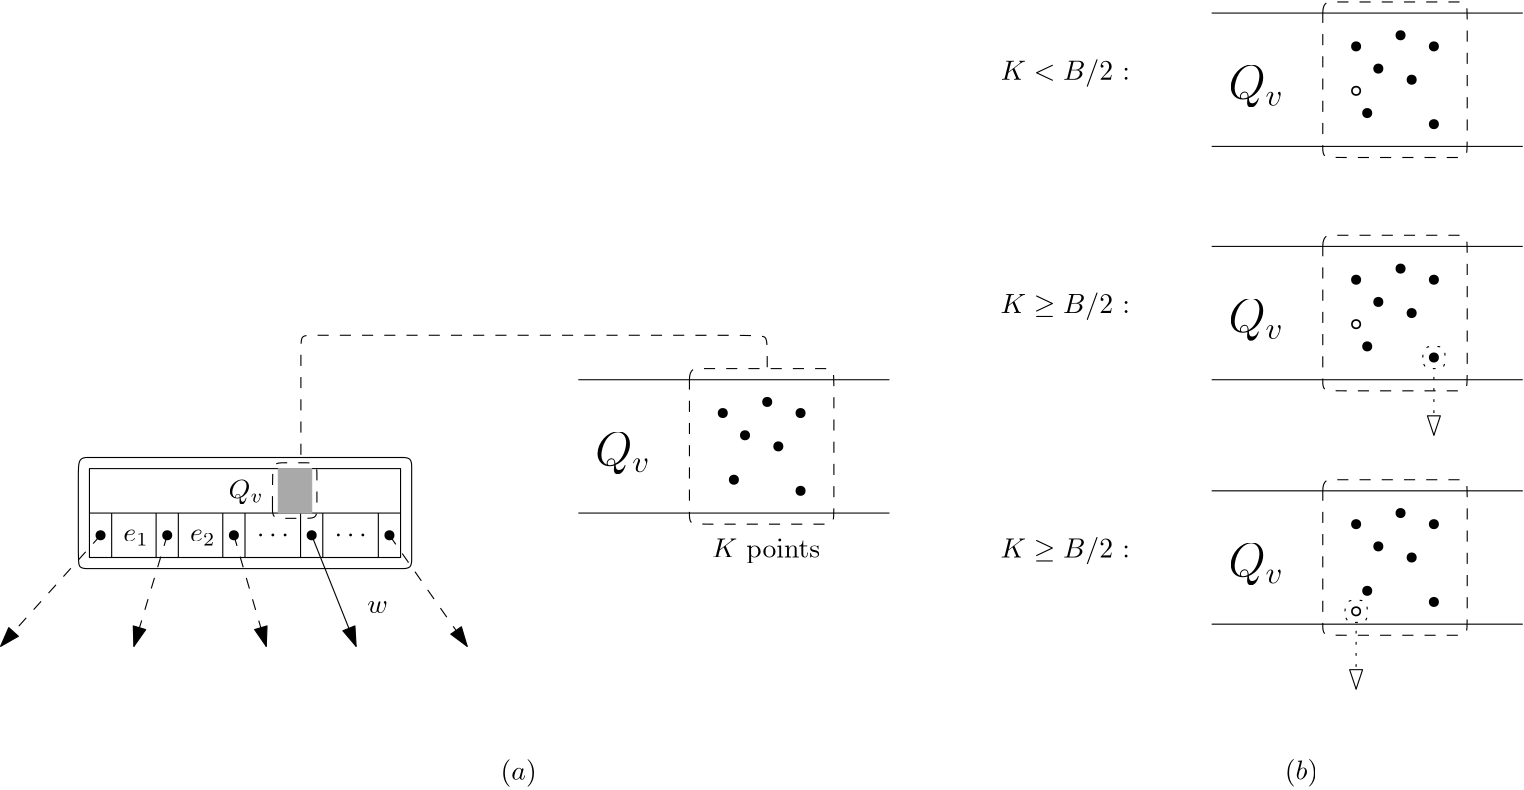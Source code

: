 <?xml version="1.0"?>
<!DOCTYPE ipe SYSTEM "ipe.dtd">
<ipe version="70107" creator="Ipe 7.2.2">
<info created="D:20160327185759" modified="D:20160531104949"/>
<ipestyle name="basic">
<symbol name="arrow/arc(spx)">
<path stroke="sym-stroke" fill="sym-stroke" pen="sym-pen">
0 0 m
-1 0.333 l
-1 -0.333 l
h
</path>
</symbol>
<symbol name="arrow/farc(spx)">
<path stroke="sym-stroke" fill="white" pen="sym-pen">
0 0 m
-1 0.333 l
-1 -0.333 l
h
</path>
</symbol>
<symbol name="mark/circle(sx)" transformations="translations">
<path fill="sym-stroke">
0.6 0 0 0.6 0 0 e
0.4 0 0 0.4 0 0 e
</path>
</symbol>
<symbol name="mark/disk(sx)" transformations="translations">
<path fill="sym-stroke">
0.6 0 0 0.6 0 0 e
</path>
</symbol>
<symbol name="mark/fdisk(sfx)" transformations="translations">
<group>
<path fill="sym-fill">
0.5 0 0 0.5 0 0 e
</path>
<path fill="sym-stroke" fillrule="eofill">
0.6 0 0 0.6 0 0 e
0.4 0 0 0.4 0 0 e
</path>
</group>
</symbol>
<symbol name="mark/box(sx)" transformations="translations">
<path fill="sym-stroke" fillrule="eofill">
-0.6 -0.6 m
0.6 -0.6 l
0.6 0.6 l
-0.6 0.6 l
h
-0.4 -0.4 m
0.4 -0.4 l
0.4 0.4 l
-0.4 0.4 l
h
</path>
</symbol>
<symbol name="mark/square(sx)" transformations="translations">
<path fill="sym-stroke">
-0.6 -0.6 m
0.6 -0.6 l
0.6 0.6 l
-0.6 0.6 l
h
</path>
</symbol>
<symbol name="mark/fsquare(sfx)" transformations="translations">
<group>
<path fill="sym-fill">
-0.5 -0.5 m
0.5 -0.5 l
0.5 0.5 l
-0.5 0.5 l
h
</path>
<path fill="sym-stroke" fillrule="eofill">
-0.6 -0.6 m
0.6 -0.6 l
0.6 0.6 l
-0.6 0.6 l
h
-0.4 -0.4 m
0.4 -0.4 l
0.4 0.4 l
-0.4 0.4 l
h
</path>
</group>
</symbol>
<symbol name="mark/cross(sx)" transformations="translations">
<group>
<path fill="sym-stroke">
-0.43 -0.57 m
0.57 0.43 l
0.43 0.57 l
-0.57 -0.43 l
h
</path>
<path fill="sym-stroke">
-0.43 0.57 m
0.57 -0.43 l
0.43 -0.57 l
-0.57 0.43 l
h
</path>
</group>
</symbol>
<symbol name="arrow/fnormal(spx)">
<path stroke="sym-stroke" fill="white" pen="sym-pen">
0 0 m
-1 0.333 l
-1 -0.333 l
h
</path>
</symbol>
<symbol name="arrow/pointed(spx)">
<path stroke="sym-stroke" fill="sym-stroke" pen="sym-pen">
0 0 m
-1 0.333 l
-0.8 0 l
-1 -0.333 l
h
</path>
</symbol>
<symbol name="arrow/fpointed(spx)">
<path stroke="sym-stroke" fill="white" pen="sym-pen">
0 0 m
-1 0.333 l
-0.8 0 l
-1 -0.333 l
h
</path>
</symbol>
<symbol name="arrow/linear(spx)">
<path stroke="sym-stroke" pen="sym-pen">
-1 0.333 m
0 0 l
-1 -0.333 l
</path>
</symbol>
<symbol name="arrow/fdouble(spx)">
<path stroke="sym-stroke" fill="white" pen="sym-pen">
0 0 m
-1 0.333 l
-1 -0.333 l
h
-1 0 m
-2 0.333 l
-2 -0.333 l
h
</path>
</symbol>
<symbol name="arrow/double(spx)">
<path stroke="sym-stroke" fill="sym-stroke" pen="sym-pen">
0 0 m
-1 0.333 l
-1 -0.333 l
h
-1 0 m
-2 0.333 l
-2 -0.333 l
h
</path>
</symbol>
<pen name="heavier" value="0.8"/>
<pen name="fat" value="1.2"/>
<pen name="ultrafat" value="2"/>
<symbolsize name="large" value="5"/>
<symbolsize name="small" value="2"/>
<symbolsize name="tiny" value="1.1"/>
<arrowsize name="large" value="10"/>
<arrowsize name="small" value="5"/>
<arrowsize name="tiny" value="3"/>
<color name="red" value="1 0 0"/>
<color name="green" value="0 1 0"/>
<color name="blue" value="0 0 1"/>
<color name="yellow" value="1 1 0"/>
<color name="orange" value="1 0.647 0"/>
<color name="gold" value="1 0.843 0"/>
<color name="purple" value="0.627 0.125 0.941"/>
<color name="gray" value="0.745"/>
<color name="brown" value="0.647 0.165 0.165"/>
<color name="navy" value="0 0 0.502"/>
<color name="pink" value="1 0.753 0.796"/>
<color name="seagreen" value="0.18 0.545 0.341"/>
<color name="turquoise" value="0.251 0.878 0.816"/>
<color name="violet" value="0.933 0.51 0.933"/>
<color name="darkblue" value="0 0 0.545"/>
<color name="darkcyan" value="0 0.545 0.545"/>
<color name="darkgray" value="0.663"/>
<color name="darkgreen" value="0 0.392 0"/>
<color name="darkmagenta" value="0.545 0 0.545"/>
<color name="darkorange" value="1 0.549 0"/>
<color name="darkred" value="0.545 0 0"/>
<color name="lightblue" value="0.678 0.847 0.902"/>
<color name="lightcyan" value="0.878 1 1"/>
<color name="lightgray" value="0.827"/>
<color name="lightgreen" value="0.565 0.933 0.565"/>
<color name="lightyellow" value="1 1 0.878"/>
<dashstyle name="dashed" value="[4] 0"/>
<dashstyle name="dotted" value="[1 3] 0"/>
<dashstyle name="dash dotted" value="[4 2 1 2] 0"/>
<dashstyle name="dash dot dotted" value="[4 2 1 2 1 2] 0"/>
<textsize name="large" value="\large"/>
<textsize name="Large" value="\Large"/>
<textsize name="LARGE" value="\LARGE"/>
<textsize name="huge" value="\huge"/>
<textsize name="Huge" value="\Huge"/>
<textsize name="small" value="\small"/>
<textsize name="footnote" value="\footnotesize"/>
<textsize name="tiny" value="\tiny"/>
<textstyle name="center" begin="\begin{center}" end="\end{center}"/>
<textstyle name="itemize" begin="\begin{itemize}" end="\end{itemize}"/>
<textstyle name="item" begin="\begin{itemize}\item{}" end="\end{itemize}"/>
<gridsize name="4 pts" value="4"/>
<gridsize name="8 pts (~3 mm)" value="8"/>
<gridsize name="16 pts (~6 mm)" value="16"/>
<gridsize name="32 pts (~12 mm)" value="32"/>
<gridsize name="10 pts (~3.5 mm)" value="10"/>
<gridsize name="20 pts (~7 mm)" value="20"/>
<gridsize name="14 pts (~5 mm)" value="14"/>
<gridsize name="28 pts (~10 mm)" value="28"/>
<gridsize name="56 pts (~20 mm)" value="56"/>
<anglesize name="90 deg" value="90"/>
<anglesize name="60 deg" value="60"/>
<anglesize name="45 deg" value="45"/>
<anglesize name="30 deg" value="30"/>
<anglesize name="22.5 deg" value="22.5"/>
<tiling name="falling" angle="-60" step="4" width="1"/>
<tiling name="rising" angle="30" step="4" width="1"/>
</ipestyle>
<page>
<layer name="alpha"/>
<view layers="alpha" active="alpha"/>
<path layer="alpha" matrix="1 0 0 1 -20 -8" stroke="black">
72 640 m
72 624 l
</path>
<path matrix="1 0 0 1 -20 -8" stroke="black">
88 640 m
88 624 l
</path>
<path matrix="1 0 0 1 -20 -8" stroke="black">
96 640 m
96 624 l
</path>
<path matrix="1 0 0 1 -20 -8" stroke="black">
112 640 m
112 624 l
</path>
<path matrix="1 0 0 1 -20 -8" stroke="black">
120 640 m
120 624 l
</path>
<path matrix="1 0 0 1 -16 -8" stroke="black">
136 640 m
136 624 l
</path>
<text matrix="1 0 0 1 -211.793 -54.2249" transformations="translations" pos="268 676" stroke="black" type="label" width="9.108" height="4.294" depth="1.49" valign="baseline">$e_1$</text>
<text matrix="1 0 0 1 -211.793 -54.2249" transformations="translations" pos="292 676" stroke="black" type="label" width="9.108" height="4.294" depth="1.49" valign="baseline">$e_2$</text>
<text matrix="1 0 0 1 -211.793 -54.2249" transformations="translations" pos="316 676" stroke="black" type="label" width="11.623" height="4.428" depth="0" valign="baseline">$\cdots$</text>
<use matrix="1 0 0 1 -212 -56" name="mark/disk(sx)" pos="284 680" size="normal" stroke="black"/>
<use matrix="1 0 0 1 -212 -56" name="mark/disk(sx)" pos="260 680" size="normal" stroke="black"/>
<use matrix="1 0 0 1 -212 -56" name="mark/disk(sx)" pos="308 680" size="normal" stroke="black"/>
<use matrix="1 0 0 1 -208 -56" name="mark/disk(sx)" pos="332 680" size="normal" stroke="black"/>
<path matrix="1 0 0 1 -8 -8" stroke="black">
136 640 m
136 624 l
</path>
<path matrix="1 0 0 1 12 -8" stroke="black">
136 640 m
136 624 l
</path>
<use matrix="1 0 0 1 -180 -56" name="mark/disk(sx)" pos="332 680" size="normal" stroke="black"/>
<text matrix="1 0 0 1 -183.793 -54.2249" transformations="translations" pos="316 676" stroke="black" type="label" width="11.623" height="4.428" depth="0" valign="baseline">$\cdots$</text>
<text matrix="1 0 0 1 -145.928 -58.7569" transformations="translations" pos="240 696" stroke="black" type="label" width="12.609" height="6.815" depth="1.93" valign="baseline">$Q_v$</text>
<path matrix="1 0 0 1 -148 -56" stroke="black">
188 700 m
188 704
188 708
192 708
192 708
304 708
304 708
308 708
308 704
308 704
308 672
308 672
308 668
304 668
304 668
192 668
192 668
188 668
188 672
188 700
188 700 c
</path>
<path matrix="0.145833 0 0 1 112.917 -56" stroke="black" dash="dashed" arrow="normal/normal">
268 680 m
460 640 l
</path>
<path matrix="0.0882353 0 0 1 74.471 -56" stroke="black" dash="dashed" arrow="normal/normal">
244 680 m
376 640 l
</path>
<path matrix="-1 0 0 1 292 -56" stroke="black" dash="dashed" arrow="normal/normal">
220 680 m
232 640 l
</path>
<path matrix="0.321429 0 0 1 -15 -56" stroke="black" dash="dashed" arrow="normal/normal">
196 680 m
84 640 l
</path>
<path matrix="0.0833326 0 0 1 101.667 -56" stroke="black" arrow="normal/normal">
268 680 m
460 640 l
</path>
<path matrix="1.4 0 0 1 -45.6 -8" stroke="black">
64 640 m
64 624 l
144 624 l
144 640 l
h
</path>
<path matrix="1 0 0 1 -4 -56" stroke="black">
224 736 m
336 736 l
336 736 l
</path>
<path matrix="1 0 0 1 -4 -56" stroke="black">
224 688 m
336 688 l
336 688 l
</path>
<text matrix="1 0 0 1 -13.928 -46.7569" transformations="translations" pos="240 696" stroke="black" type="label" width="19.937" height="11.761" depth="3.35" valign="baseline" size="LARGE">$Q_v$</text>
<path matrix="1 0 0 1 -4 -56" stroke="black" dash="dashed">
264 736 m
264 740
268 740
268 740
312 740
312 740
316 740
316 736
316 688
316 684
312 684
312 684
268 684
264 684
264 688
264 688
264 736
264 736 c
</path>
<path matrix="0.99927 0 0 0.956641 -3.78686 -23.3943" stroke="black" dash="dashed">
292 740 m
292 748
292 752
288 752
132 752
128 752
124 752
124 748
124 704
124 704
124 704 c
</path>
<path matrix="1 0 0 1 -148 -56" stroke="black">
192 688 m
192 704 l
304 704 l
304 688 l
304 688 l
</path>
<path matrix="1 0 0 1 -146.11 -57.897" stroke="black" dash="dashed">
256 692 m
256 704
256 708
260 708
268 708
272 708
272 704
272 692
272 688
268 688
260 688
256 688
256 692
256 692
256 692 c
</path>
<path matrix="1 0 0 1 -148 -56" stroke="darkgray" fill="darkgray">
260 704 m
260 688 l
272 688 l
272 704 l
h
</path>
<text matrix="1 0 0 1 -12 -232" transformations="translations" pos="204 768" stroke="black" type="label" width="13.015" height="7.473" depth="2.49" valign="baseline">$\left(a\right)$</text>
<use matrix="1 0 0 1 -4 -56" name="mark/disk(sx)" pos="276 724" size="normal" stroke="black"/>
<use matrix="1 0 0 1 -4 -56" name="mark/disk(sx)" pos="296 712" size="normal" stroke="black"/>
<use matrix="1 0 0 1 -4 -56" name="mark/disk(sx)" pos="304 724" size="normal" stroke="black"/>
<use matrix="1 0 0 1 -4 -56" name="mark/disk(sx)" pos="280 700" size="normal" stroke="black"/>
<use matrix="1 0 0 1 -4 -56" name="mark/disk(sx)" pos="304 696" size="normal" stroke="black"/>
<use matrix="1 0 0 1 -4 -56" name="mark/disk(sx)" pos="284 716" size="normal" stroke="black"/>
<use matrix="1 0 0 1 -4 -56" name="mark/disk(sx)" pos="292 728" size="normal" stroke="black"/>
<text matrix="1 0 0 1 -8 -52" transformations="translations" pos="276 668" stroke="black" type="label" width="39.117" height="6.815" depth="1.93" valign="baseline">$K$ points</text>
<text matrix="1 0 0 1 304 184" transformations="translations" pos="68 604" stroke="black" type="label" width="46.565" height="7.473" depth="2.49" valign="baseline">$K &lt; B/2$ :</text>
<path matrix="1 0 0 1 224 76" stroke="black">
224 736 m
336 736 l
336 736 l
</path>
<path matrix="1 0 0 1 224 76" stroke="black">
224 688 m
336 688 l
336 688 l
</path>
<text matrix="1 0 0 1 214.072 85.2431" transformations="translations" pos="240 696" stroke="black" type="label" width="19.937" height="11.761" depth="3.35" valign="baseline" size="LARGE">$Q_v$</text>
<path matrix="1 0 0 1 224 76" stroke="black" dash="dashed">
264 736 m
264 740
268 740
268 740
312 740
312 740
316 740
316 736
316 688
316 684
312 684
312 684
268 684
264 684
264 688
264 688
264 736
264 736 c
</path>
<use matrix="1 0 0 1 224 76" name="mark/disk(sx)" pos="276 724" size="normal" stroke="black"/>
<use matrix="1 0 0 1 224 76" name="mark/disk(sx)" pos="296 712" size="normal" stroke="black"/>
<use matrix="1 0 0 1 224 76" name="mark/disk(sx)" pos="304 724" size="normal" stroke="black"/>
<use matrix="1 0 0 1 224 76" name="mark/disk(sx)" pos="280 700" size="normal" stroke="black"/>
<use matrix="1 0 0 1 224 76" name="mark/disk(sx)" pos="304 696" size="normal" stroke="black"/>
<use matrix="1 0 0 1 224 76" name="mark/disk(sx)" pos="284 716" size="normal" stroke="black"/>
<use matrix="1 0 0 1 224 76" name="mark/disk(sx)" pos="292 728" size="normal" stroke="black"/>
<use matrix="1 0 0 1 304 204" name="mark/circle(sx)" pos="196 580" size="normal" stroke="black"/>
<text matrix="1 0 0 1 304 100" transformations="translations" pos="68 604" stroke="black" type="label" width="46.565" height="7.473" depth="2.49" valign="baseline">$K \geq B/2$ :</text>
<path matrix="1 0 0 1 224 -8" stroke="black">
224 736 m
336 736 l
336 736 l
</path>
<path matrix="1 0 0 1 224 -8" stroke="black">
224 688 m
336 688 l
336 688 l
</path>
<text matrix="1 0 0 1 214.072 1.243" transformations="translations" pos="240 696" stroke="black" type="label" width="19.937" height="11.761" depth="3.35" valign="baseline" size="LARGE">$Q_v$</text>
<path matrix="1 0 0 1 224 -8" stroke="black" dash="dashed">
264 736 m
264 740
268 740
268 740
312 740
312 740
316 740
316 736
316 688
316 684
312 684
312 684
268 684
264 684
264 688
264 688
264 736
264 736 c
</path>
<use matrix="1 0 0 1 224 -8" name="mark/disk(sx)" pos="276 724" size="normal" stroke="black"/>
<use matrix="1 0 0 1 224 -8" name="mark/disk(sx)" pos="296 712" size="normal" stroke="black"/>
<use matrix="1 0 0 1 224 -8" name="mark/disk(sx)" pos="304 724" size="normal" stroke="black"/>
<use matrix="1 0 0 1 224 -8" name="mark/disk(sx)" pos="280 700" size="normal" stroke="black"/>
<use matrix="1 0 0 1 224 -8" name="mark/disk(sx)" pos="304 696" size="normal" stroke="black"/>
<use matrix="1 0 0 1 224 -8" name="mark/disk(sx)" pos="284 716" size="normal" stroke="black"/>
<use matrix="1 0 0 1 224 -8" name="mark/disk(sx)" pos="292 728" size="normal" stroke="black"/>
<use matrix="1 0 0 1 304 120" name="mark/circle(sx)" pos="196 580" size="normal" stroke="black"/>
<path matrix="1 0 0 1 304 204" stroke="black" dash="dotted">
220 484 m
220 488
224 488
228 488
228 484
228 480
224 480
220 480
220 484
220 484 c
</path>
<path matrix="1 0 0 1.2 304 108" stroke="black" dash="dotted" rarrow="farc/normal">
224 460 m
224 480 l
224 480 l
</path>
<text matrix="1 0 0 1 304 12" transformations="translations" pos="68 604" stroke="black" type="label" width="46.565" height="7.473" depth="2.49" valign="baseline">$K \geq B/2$ :</text>
<path matrix="1 0 0 1 224 -96" stroke="black">
224 736 m
336 736 l
336 736 l
</path>
<path matrix="1 0 0 1 224 -96" stroke="black">
224 688 m
336 688 l
336 688 l
</path>
<text matrix="1 0 0 1 214.072 -86.757" transformations="translations" pos="240 696" stroke="black" type="label" width="19.937" height="11.761" depth="3.35" valign="baseline" size="LARGE">$Q_v$</text>
<path matrix="1 0 0 1 224 -96" stroke="black" dash="dashed">
264 736 m
264 740
268 740
268 740
312 740
312 740
316 740
316 736
316 688
316 684
312 684
312 684
268 684
264 684
264 688
264 688
264 736
264 736 c
</path>
<use matrix="1 0 0 1 224 -96" name="mark/disk(sx)" pos="276 724" size="normal" stroke="black"/>
<use matrix="1 0 0 1 224 -96" name="mark/disk(sx)" pos="296 712" size="normal" stroke="black"/>
<use matrix="1 0 0 1 224 -96" name="mark/disk(sx)" pos="304 724" size="normal" stroke="black"/>
<use matrix="1 0 0 1 224 -96" name="mark/disk(sx)" pos="280 700" size="normal" stroke="black"/>
<use matrix="1 0 0 1 224 -96" name="mark/disk(sx)" pos="304 696" size="normal" stroke="black"/>
<use matrix="1 0 0 1 224 -96" name="mark/disk(sx)" pos="284 716" size="normal" stroke="black"/>
<use matrix="1 0 0 1 224 -96" name="mark/disk(sx)" pos="292 728" size="normal" stroke="black"/>
<use matrix="1 0 0 1 304 16.6215" name="mark/circle(sx)" pos="196 580" size="normal" stroke="black"/>
<path matrix="1 0 0 1 276 112.622" stroke="black" dash="dotted">
220 484 m
220 488
224 488
228 488
228 484
228 480
224 480
220 480
220 484
220 484 c
</path>
<path matrix="1 0 0 1.2 276 16.6215" stroke="black" dash="dotted" rarrow="farc/normal">
224 460 m
224 480 l
224 480 l
</path>
<text matrix="1 0 0 1 178 38" transformations="translations" pos="296.348 498.078" stroke="black" type="label" width="12.024" height="7.473" depth="2.49" valign="baseline">$\left(b\right)$</text>
<text matrix="1 0 0 1 -4 -56" transformations="translations" pos="148 652" stroke="black" type="label" width="7.401" height="4.289" depth="0" valign="baseline">$w$</text>
</page>
</ipe>
